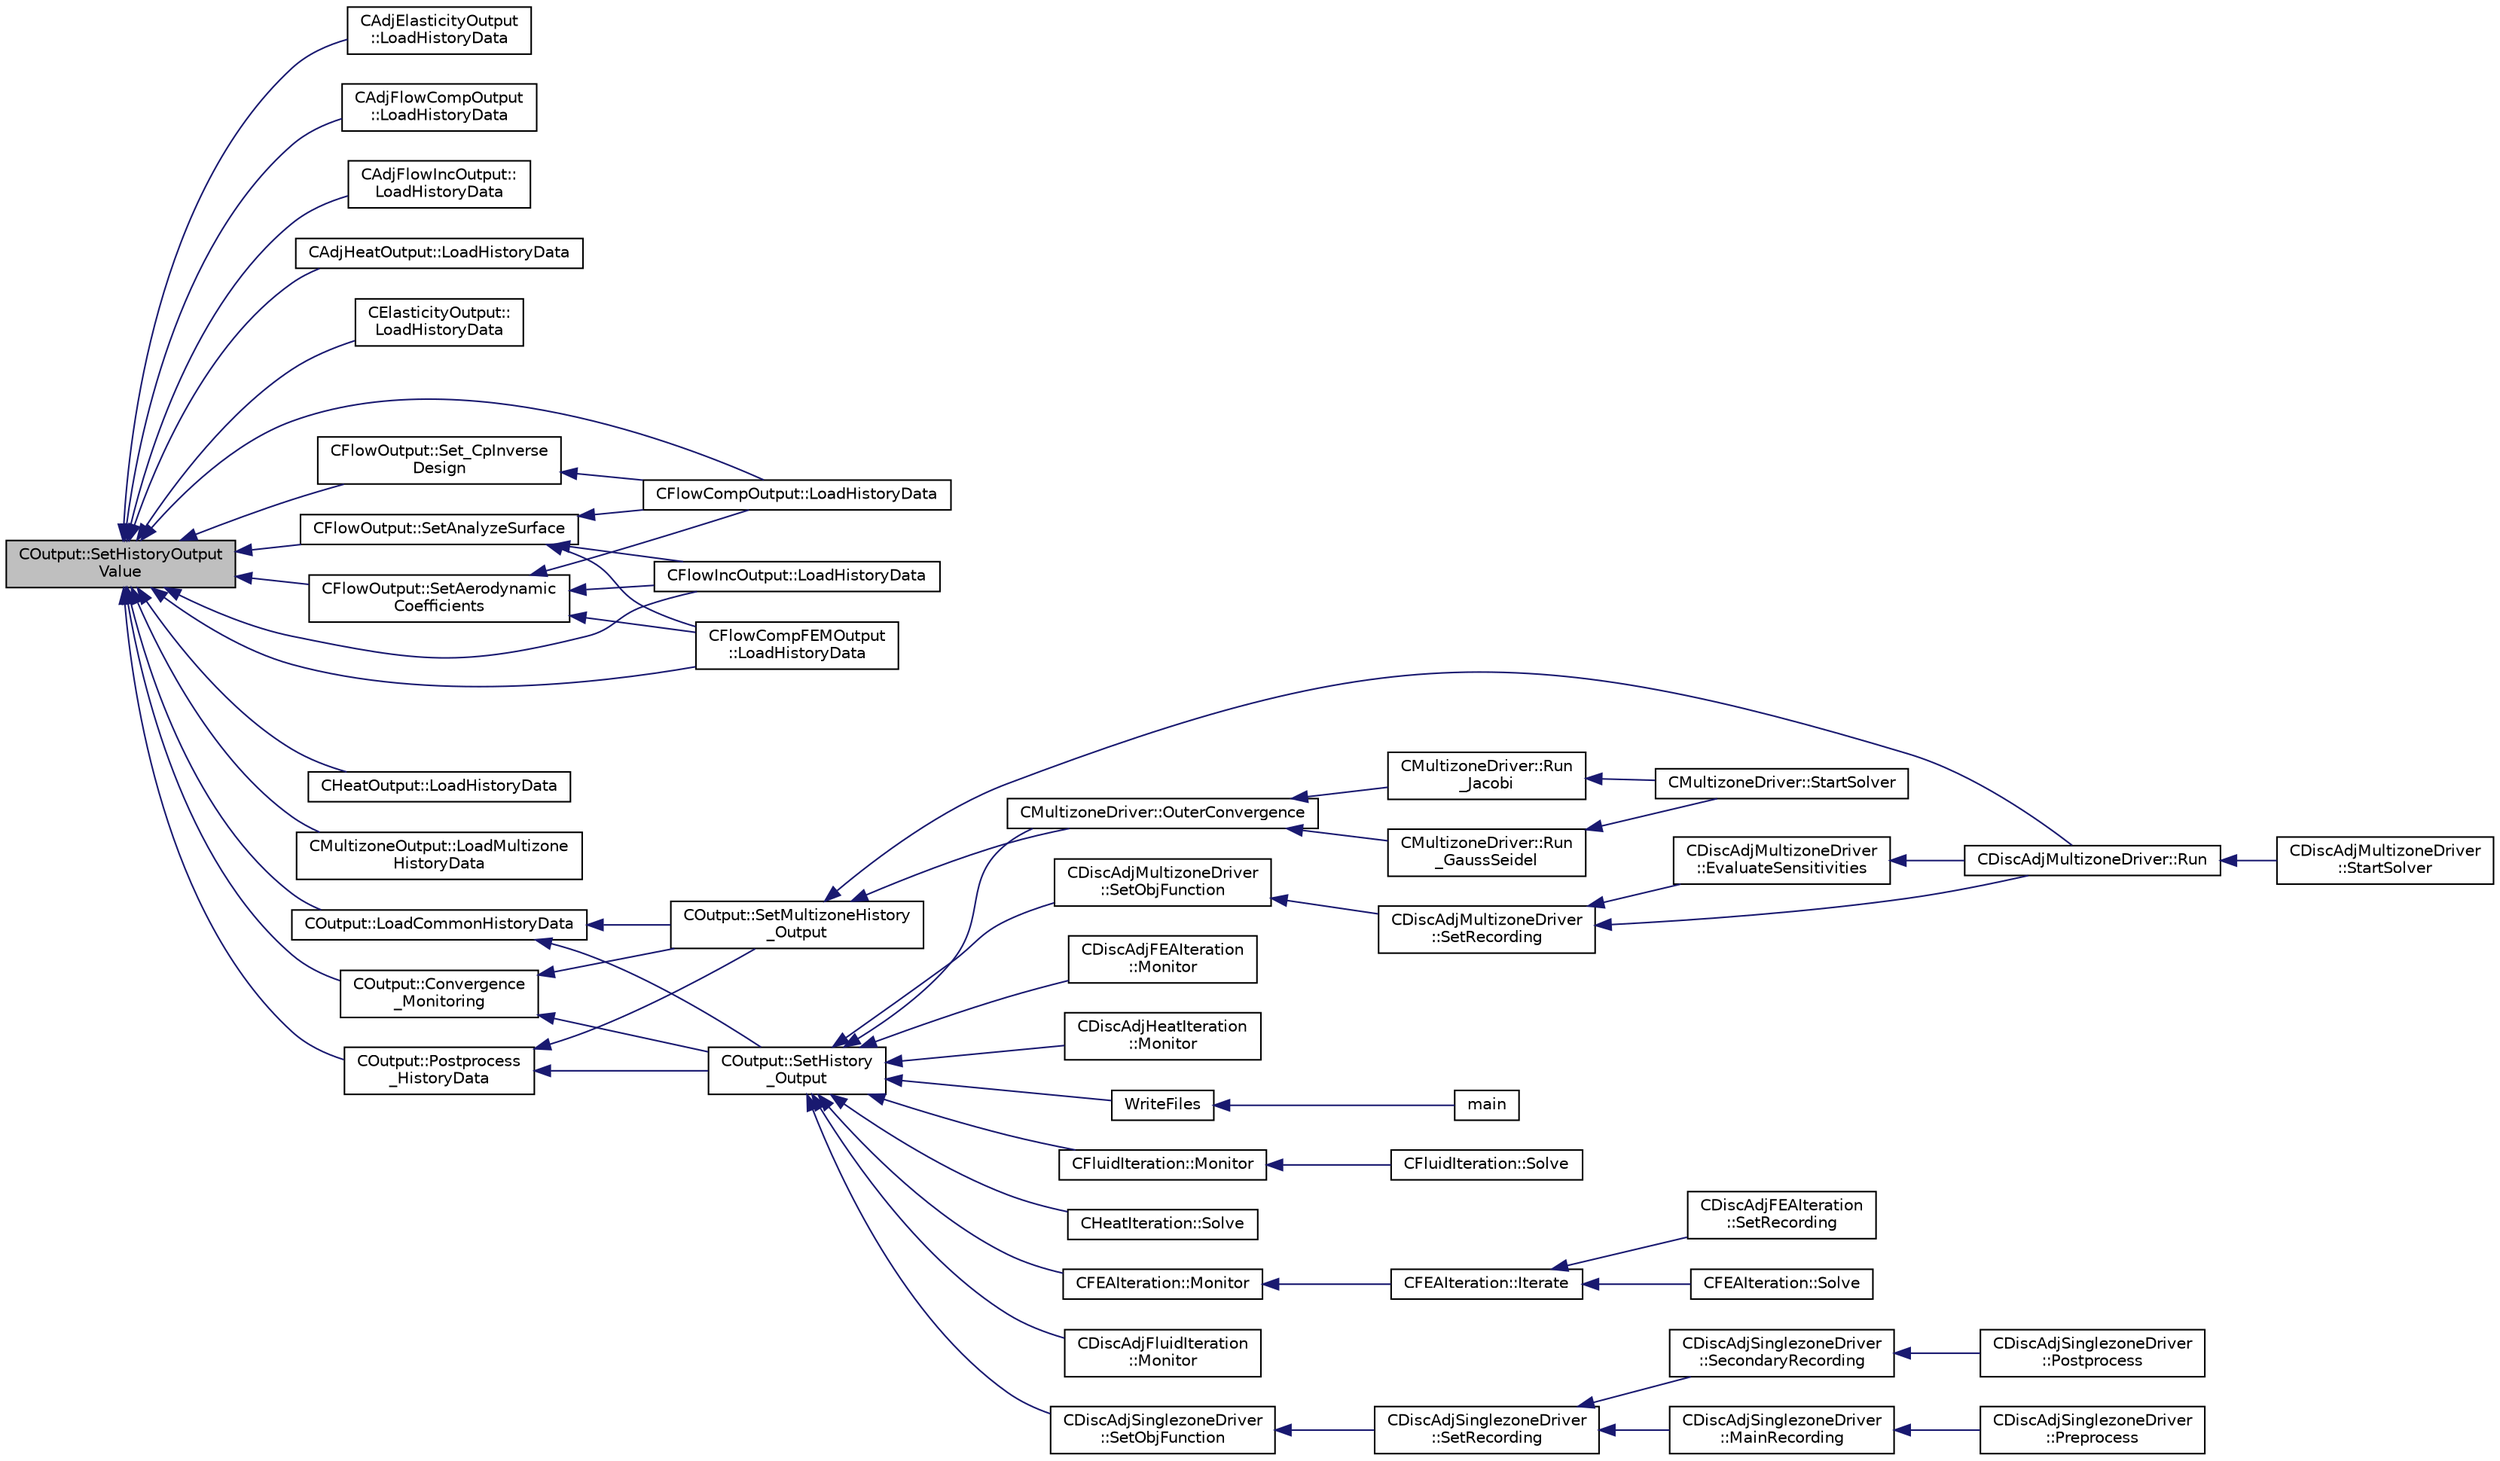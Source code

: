 digraph "COutput::SetHistoryOutputValue"
{
  edge [fontname="Helvetica",fontsize="10",labelfontname="Helvetica",labelfontsize="10"];
  node [fontname="Helvetica",fontsize="10",shape=record];
  rankdir="LR";
  Node893 [label="COutput::SetHistoryOutput\lValue",height=0.2,width=0.4,color="black", fillcolor="grey75", style="filled", fontcolor="black"];
  Node893 -> Node894 [dir="back",color="midnightblue",fontsize="10",style="solid",fontname="Helvetica"];
  Node894 [label="CAdjElasticityOutput\l::LoadHistoryData",height=0.2,width=0.4,color="black", fillcolor="white", style="filled",URL="$class_c_adj_elasticity_output.html#a2d5c7ecbb41aa56b9fd72724bff78c2a",tooltip="Load the history output field values. "];
  Node893 -> Node895 [dir="back",color="midnightblue",fontsize="10",style="solid",fontname="Helvetica"];
  Node895 [label="CAdjFlowCompOutput\l::LoadHistoryData",height=0.2,width=0.4,color="black", fillcolor="white", style="filled",URL="$class_c_adj_flow_comp_output.html#a7485dfd1c70b7c51fbdd50b48ed47d3a",tooltip="Load the history output field values. "];
  Node893 -> Node896 [dir="back",color="midnightblue",fontsize="10",style="solid",fontname="Helvetica"];
  Node896 [label="CAdjFlowIncOutput::\lLoadHistoryData",height=0.2,width=0.4,color="black", fillcolor="white", style="filled",URL="$class_c_adj_flow_inc_output.html#aeaa468fb58cf41f28d4fa216c4274f29",tooltip="Load the history output field values. "];
  Node893 -> Node897 [dir="back",color="midnightblue",fontsize="10",style="solid",fontname="Helvetica"];
  Node897 [label="CAdjHeatOutput::LoadHistoryData",height=0.2,width=0.4,color="black", fillcolor="white", style="filled",URL="$class_c_adj_heat_output.html#acf9ceddb55ca0e52f0ff1ea5b74930d7",tooltip="Load the history output field values. "];
  Node893 -> Node898 [dir="back",color="midnightblue",fontsize="10",style="solid",fontname="Helvetica"];
  Node898 [label="CElasticityOutput::\lLoadHistoryData",height=0.2,width=0.4,color="black", fillcolor="white", style="filled",URL="$class_c_elasticity_output.html#ac3013524b0fb8f257aa9b66fd16d531d",tooltip="Load the history output field values. "];
  Node893 -> Node899 [dir="back",color="midnightblue",fontsize="10",style="solid",fontname="Helvetica"];
  Node899 [label="CFlowCompFEMOutput\l::LoadHistoryData",height=0.2,width=0.4,color="black", fillcolor="white", style="filled",URL="$class_c_flow_comp_f_e_m_output.html#a0a4561b8ab0dffd1052f884062fd9710",tooltip="Load the history output field values. "];
  Node893 -> Node900 [dir="back",color="midnightblue",fontsize="10",style="solid",fontname="Helvetica"];
  Node900 [label="CFlowCompOutput::LoadHistoryData",height=0.2,width=0.4,color="black", fillcolor="white", style="filled",URL="$class_c_flow_comp_output.html#a393cb19a691990ee6e88f844eccc79ed",tooltip="Load the history output field values. "];
  Node893 -> Node901 [dir="back",color="midnightblue",fontsize="10",style="solid",fontname="Helvetica"];
  Node901 [label="CFlowIncOutput::LoadHistoryData",height=0.2,width=0.4,color="black", fillcolor="white", style="filled",URL="$class_c_flow_inc_output.html#a466112efa2e3a89cdd2456701a0480b5",tooltip="Load the history output field values. "];
  Node893 -> Node902 [dir="back",color="midnightblue",fontsize="10",style="solid",fontname="Helvetica"];
  Node902 [label="CFlowOutput::SetAnalyzeSurface",height=0.2,width=0.4,color="black", fillcolor="white", style="filled",URL="$class_c_flow_output.html#a3fce259b2fe0a624a311ef889f9ab36c",tooltip="Set flow surface output field values. "];
  Node902 -> Node899 [dir="back",color="midnightblue",fontsize="10",style="solid",fontname="Helvetica"];
  Node902 -> Node900 [dir="back",color="midnightblue",fontsize="10",style="solid",fontname="Helvetica"];
  Node902 -> Node901 [dir="back",color="midnightblue",fontsize="10",style="solid",fontname="Helvetica"];
  Node893 -> Node903 [dir="back",color="midnightblue",fontsize="10",style="solid",fontname="Helvetica"];
  Node903 [label="CFlowOutput::SetAerodynamic\lCoefficients",height=0.2,width=0.4,color="black", fillcolor="white", style="filled",URL="$class_c_flow_output.html#a849b56a2455df612cf6ab01f6dfacb3c",tooltip="Set the value of the aerodynamic coefficients. "];
  Node903 -> Node899 [dir="back",color="midnightblue",fontsize="10",style="solid",fontname="Helvetica"];
  Node903 -> Node900 [dir="back",color="midnightblue",fontsize="10",style="solid",fontname="Helvetica"];
  Node903 -> Node901 [dir="back",color="midnightblue",fontsize="10",style="solid",fontname="Helvetica"];
  Node893 -> Node904 [dir="back",color="midnightblue",fontsize="10",style="solid",fontname="Helvetica"];
  Node904 [label="CFlowOutput::Set_CpInverse\lDesign",height=0.2,width=0.4,color="black", fillcolor="white", style="filled",URL="$class_c_flow_output.html#a02931a2019f37b5c11050c3865694aeb",tooltip="Set CP inverse design output field values. "];
  Node904 -> Node900 [dir="back",color="midnightblue",fontsize="10",style="solid",fontname="Helvetica"];
  Node893 -> Node905 [dir="back",color="midnightblue",fontsize="10",style="solid",fontname="Helvetica"];
  Node905 [label="CHeatOutput::LoadHistoryData",height=0.2,width=0.4,color="black", fillcolor="white", style="filled",URL="$class_c_heat_output.html#afe748d534531acb2983b6b3978e43916",tooltip="Load the history output field values. "];
  Node893 -> Node906 [dir="back",color="midnightblue",fontsize="10",style="solid",fontname="Helvetica"];
  Node906 [label="CMultizoneOutput::LoadMultizone\lHistoryData",height=0.2,width=0.4,color="black", fillcolor="white", style="filled",URL="$class_c_multizone_output.html#a4ad771ccfe69fe059741d5adb540937e",tooltip="Load the multizone history output field values. "];
  Node893 -> Node907 [dir="back",color="midnightblue",fontsize="10",style="solid",fontname="Helvetica"];
  Node907 [label="COutput::Convergence\l_Monitoring",height=0.2,width=0.4,color="black", fillcolor="white", style="filled",URL="$class_c_output.html#ad6a512715652bcf82c907b92da4302b8",tooltip="Monitor the convergence of an output field. "];
  Node907 -> Node908 [dir="back",color="midnightblue",fontsize="10",style="solid",fontname="Helvetica"];
  Node908 [label="COutput::SetHistory\l_Output",height=0.2,width=0.4,color="black", fillcolor="white", style="filled",URL="$class_c_output.html#acf84143df1a158647605c980ecae2d7c",tooltip="Collects history data from the solvers, monitors the convergence and writes to screen and history fil..."];
  Node908 -> Node909 [dir="back",color="midnightblue",fontsize="10",style="solid",fontname="Helvetica"];
  Node909 [label="CDiscAdjMultizoneDriver\l::SetObjFunction",height=0.2,width=0.4,color="black", fillcolor="white", style="filled",URL="$class_c_disc_adj_multizone_driver.html#afda203e78a0e4cfde8c3fbb02ef3fd3e",tooltip="Set the objective function. "];
  Node909 -> Node910 [dir="back",color="midnightblue",fontsize="10",style="solid",fontname="Helvetica"];
  Node910 [label="CDiscAdjMultizoneDriver\l::SetRecording",height=0.2,width=0.4,color="black", fillcolor="white", style="filled",URL="$class_c_disc_adj_multizone_driver.html#a441f8669a04147aacab7df463e1dd021",tooltip="Record one iteration of the primal problem within each zone. "];
  Node910 -> Node911 [dir="back",color="midnightblue",fontsize="10",style="solid",fontname="Helvetica"];
  Node911 [label="CDiscAdjMultizoneDriver::Run",height=0.2,width=0.4,color="black", fillcolor="white", style="filled",URL="$class_c_disc_adj_multizone_driver.html#af996aecdb6d20aa4fc81c9b67295abf5",tooltip="[Overload] Run an discrete adjoint update of all solvers within multiple zones. "];
  Node911 -> Node912 [dir="back",color="midnightblue",fontsize="10",style="solid",fontname="Helvetica"];
  Node912 [label="CDiscAdjMultizoneDriver\l::StartSolver",height=0.2,width=0.4,color="black", fillcolor="white", style="filled",URL="$class_c_disc_adj_multizone_driver.html#a75de0a1a482ceeed4301a384f1515092",tooltip="[Overload] Launch the computation for discrete adjoint multizone problems. "];
  Node910 -> Node913 [dir="back",color="midnightblue",fontsize="10",style="solid",fontname="Helvetica"];
  Node913 [label="CDiscAdjMultizoneDriver\l::EvaluateSensitivities",height=0.2,width=0.4,color="black", fillcolor="white", style="filled",URL="$class_c_disc_adj_multizone_driver.html#ac2789097629674cfb7d4de64954024df",tooltip="Evaluate sensitivites for the current adjoint solution and output files. "];
  Node913 -> Node911 [dir="back",color="midnightblue",fontsize="10",style="solid",fontname="Helvetica"];
  Node908 -> Node914 [dir="back",color="midnightblue",fontsize="10",style="solid",fontname="Helvetica"];
  Node914 [label="CDiscAdjSinglezoneDriver\l::SetObjFunction",height=0.2,width=0.4,color="black", fillcolor="white", style="filled",URL="$class_c_disc_adj_singlezone_driver.html#aea0513ac808106c6a92be610b3b17a6a",tooltip="Set the objective function. "];
  Node914 -> Node915 [dir="back",color="midnightblue",fontsize="10",style="solid",fontname="Helvetica"];
  Node915 [label="CDiscAdjSinglezoneDriver\l::SetRecording",height=0.2,width=0.4,color="black", fillcolor="white", style="filled",URL="$class_c_disc_adj_singlezone_driver.html#a7e519f0f189a3a102b0630edaaa9d233",tooltip="Record one iteration of a flow iteration in within multiple zones. "];
  Node915 -> Node916 [dir="back",color="midnightblue",fontsize="10",style="solid",fontname="Helvetica"];
  Node916 [label="CDiscAdjSinglezoneDriver\l::MainRecording",height=0.2,width=0.4,color="black", fillcolor="white", style="filled",URL="$class_c_disc_adj_singlezone_driver.html#af4087bc4859a336b67555336d8f28aaf",tooltip="Record the main computational path. "];
  Node916 -> Node917 [dir="back",color="midnightblue",fontsize="10",style="solid",fontname="Helvetica"];
  Node917 [label="CDiscAdjSinglezoneDriver\l::Preprocess",height=0.2,width=0.4,color="black", fillcolor="white", style="filled",URL="$class_c_disc_adj_singlezone_driver.html#a2d0785572312526d0bd695a14dd405f2",tooltip="Preprocess the single-zone iteration. "];
  Node915 -> Node918 [dir="back",color="midnightblue",fontsize="10",style="solid",fontname="Helvetica"];
  Node918 [label="CDiscAdjSinglezoneDriver\l::SecondaryRecording",height=0.2,width=0.4,color="black", fillcolor="white", style="filled",URL="$class_c_disc_adj_singlezone_driver.html#ad328a74dd89ed2e335b22c4bf2b53cb0",tooltip="Record the secondary computational path. "];
  Node918 -> Node919 [dir="back",color="midnightblue",fontsize="10",style="solid",fontname="Helvetica"];
  Node919 [label="CDiscAdjSinglezoneDriver\l::Postprocess",height=0.2,width=0.4,color="black", fillcolor="white", style="filled",URL="$class_c_disc_adj_singlezone_driver.html#af0ac923c07d86674b252c28df9a115da",tooltip="Postprocess the adjoint iteration for ZONE_0. "];
  Node908 -> Node920 [dir="back",color="midnightblue",fontsize="10",style="solid",fontname="Helvetica"];
  Node920 [label="CMultizoneDriver::OuterConvergence",height=0.2,width=0.4,color="black", fillcolor="white", style="filled",URL="$class_c_multizone_driver.html#ae72bb40195e4066bc4be4adfb0df29e9",tooltip="Check the convergence at the outer level. "];
  Node920 -> Node921 [dir="back",color="midnightblue",fontsize="10",style="solid",fontname="Helvetica"];
  Node921 [label="CMultizoneDriver::Run\l_GaussSeidel",height=0.2,width=0.4,color="black", fillcolor="white", style="filled",URL="$class_c_multizone_driver.html#a8036223cdbe0c0d4552f17f6bad9189b",tooltip="Run a Block Gauss-Seidel iteration in all physical zones. "];
  Node921 -> Node922 [dir="back",color="midnightblue",fontsize="10",style="solid",fontname="Helvetica"];
  Node922 [label="CMultizoneDriver::StartSolver",height=0.2,width=0.4,color="black", fillcolor="white", style="filled",URL="$class_c_multizone_driver.html#a03cfc000c383ef0d86d34e1c6aef5ff3",tooltip="[Overload] Launch the computation for multizone problems. "];
  Node920 -> Node923 [dir="back",color="midnightblue",fontsize="10",style="solid",fontname="Helvetica"];
  Node923 [label="CMultizoneDriver::Run\l_Jacobi",height=0.2,width=0.4,color="black", fillcolor="white", style="filled",URL="$class_c_multizone_driver.html#a1bf2824daac5a10e8fb7387676eee338",tooltip="Run a Block-Jacobi iteration in all physical zones. "];
  Node923 -> Node922 [dir="back",color="midnightblue",fontsize="10",style="solid",fontname="Helvetica"];
  Node908 -> Node924 [dir="back",color="midnightblue",fontsize="10",style="solid",fontname="Helvetica"];
  Node924 [label="CFluidIteration::Monitor",height=0.2,width=0.4,color="black", fillcolor="white", style="filled",URL="$class_c_fluid_iteration.html#a563192d869a4e82151c0bf6781b4890d",tooltip="Monitors the convergence and other metrics for the fluid system. "];
  Node924 -> Node925 [dir="back",color="midnightblue",fontsize="10",style="solid",fontname="Helvetica"];
  Node925 [label="CFluidIteration::Solve",height=0.2,width=0.4,color="black", fillcolor="white", style="filled",URL="$class_c_fluid_iteration.html#ae22cd342c9c9d2ea5ac3f5103394ff80",tooltip="Iterate the fluid system for a number of Inner_Iter iterations. "];
  Node908 -> Node926 [dir="back",color="midnightblue",fontsize="10",style="solid",fontname="Helvetica"];
  Node926 [label="CHeatIteration::Solve",height=0.2,width=0.4,color="black", fillcolor="white", style="filled",URL="$class_c_heat_iteration.html#ac9bc702cd04ec181d142db04b176e3b1",tooltip="Perform a single iteration of the wave system. "];
  Node908 -> Node927 [dir="back",color="midnightblue",fontsize="10",style="solid",fontname="Helvetica"];
  Node927 [label="CFEAIteration::Monitor",height=0.2,width=0.4,color="black", fillcolor="white", style="filled",URL="$class_c_f_e_a_iteration.html#a7516ed7e4948785514ba831232614f4d",tooltip="Monitors the convergence and other metrics for the FEM system. "];
  Node927 -> Node928 [dir="back",color="midnightblue",fontsize="10",style="solid",fontname="Helvetica"];
  Node928 [label="CFEAIteration::Iterate",height=0.2,width=0.4,color="black", fillcolor="white", style="filled",URL="$class_c_f_e_a_iteration.html#af34a9ca7d54a7b4c31ad4fb1a487a158",tooltip="Perform a single iteration for structural analysis using the Finite Element Method. "];
  Node928 -> Node929 [dir="back",color="midnightblue",fontsize="10",style="solid",fontname="Helvetica"];
  Node929 [label="CFEAIteration::Solve",height=0.2,width=0.4,color="black", fillcolor="white", style="filled",URL="$class_c_f_e_a_iteration.html#a93300b80aae492f8f966c16652e83e08",tooltip="Iterate the structural system for a number of Inner_Iter iterations. "];
  Node928 -> Node930 [dir="back",color="midnightblue",fontsize="10",style="solid",fontname="Helvetica"];
  Node930 [label="CDiscAdjFEAIteration\l::SetRecording",height=0.2,width=0.4,color="black", fillcolor="white", style="filled",URL="$class_c_disc_adj_f_e_a_iteration.html#ad5f0dcb01d13560ce5245301646dc3bd",tooltip="Record a single iteration of the direct FEM system. "];
  Node908 -> Node931 [dir="back",color="midnightblue",fontsize="10",style="solid",fontname="Helvetica"];
  Node931 [label="CDiscAdjFluidIteration\l::Monitor",height=0.2,width=0.4,color="black", fillcolor="white", style="filled",URL="$class_c_disc_adj_fluid_iteration.html#a14cf7549b8fe39e06b8e9dfc8428a312",tooltip="Monitors the convergence and other metrics for the discrete adjoint fluid system. ..."];
  Node908 -> Node932 [dir="back",color="midnightblue",fontsize="10",style="solid",fontname="Helvetica"];
  Node932 [label="CDiscAdjFEAIteration\l::Monitor",height=0.2,width=0.4,color="black", fillcolor="white", style="filled",URL="$class_c_disc_adj_f_e_a_iteration.html#a03edd3ebdc8edac7c0507c8572621f64",tooltip="Monitors the convergence and other metrics for the discrete adjoint mean flow system. "];
  Node908 -> Node933 [dir="back",color="midnightblue",fontsize="10",style="solid",fontname="Helvetica"];
  Node933 [label="CDiscAdjHeatIteration\l::Monitor",height=0.2,width=0.4,color="black", fillcolor="white", style="filled",URL="$class_c_disc_adj_heat_iteration.html#a01381d44508f208bcb608bdf2d4db022",tooltip="Monitors the convergence and other metrics for the discrete adjoint fluid system. ..."];
  Node908 -> Node934 [dir="back",color="midnightblue",fontsize="10",style="solid",fontname="Helvetica"];
  Node934 [label="WriteFiles",height=0.2,width=0.4,color="black", fillcolor="white", style="filled",URL="$_s_u2___s_o_l_8cpp.html#a43305e0af849b318ce139ccf6a164626"];
  Node934 -> Node935 [dir="back",color="midnightblue",fontsize="10",style="solid",fontname="Helvetica"];
  Node935 [label="main",height=0.2,width=0.4,color="black", fillcolor="white", style="filled",URL="$_s_u2___s_o_l_8cpp.html#a0ddf1224851353fc92bfbff6f499fa97"];
  Node907 -> Node936 [dir="back",color="midnightblue",fontsize="10",style="solid",fontname="Helvetica"];
  Node936 [label="COutput::SetMultizoneHistory\l_Output",height=0.2,width=0.4,color="black", fillcolor="white", style="filled",URL="$class_c_output.html#a15b0776bd2ed68b43e3c0bd3b9b56490"];
  Node936 -> Node911 [dir="back",color="midnightblue",fontsize="10",style="solid",fontname="Helvetica"];
  Node936 -> Node920 [dir="back",color="midnightblue",fontsize="10",style="solid",fontname="Helvetica"];
  Node893 -> Node937 [dir="back",color="midnightblue",fontsize="10",style="solid",fontname="Helvetica"];
  Node937 [label="COutput::Postprocess\l_HistoryData",height=0.2,width=0.4,color="black", fillcolor="white", style="filled",URL="$class_c_output.html#ab2286efe6e4b78dd0daf13d2f1a6f886",tooltip="Postprocess_HistoryData. "];
  Node937 -> Node908 [dir="back",color="midnightblue",fontsize="10",style="solid",fontname="Helvetica"];
  Node937 -> Node936 [dir="back",color="midnightblue",fontsize="10",style="solid",fontname="Helvetica"];
  Node893 -> Node938 [dir="back",color="midnightblue",fontsize="10",style="solid",fontname="Helvetica"];
  Node938 [label="COutput::LoadCommonHistoryData",height=0.2,width=0.4,color="black", fillcolor="white", style="filled",URL="$class_c_output.html#aa767bd68c5606524b19f1957b9bf4ce8",tooltip="Load values of the history fields common for all solvers. "];
  Node938 -> Node908 [dir="back",color="midnightblue",fontsize="10",style="solid",fontname="Helvetica"];
  Node938 -> Node936 [dir="back",color="midnightblue",fontsize="10",style="solid",fontname="Helvetica"];
}
